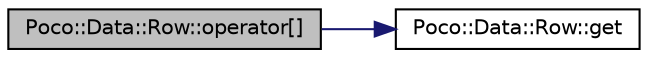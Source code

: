 digraph "Poco::Data::Row::operator[]"
{
 // LATEX_PDF_SIZE
  edge [fontname="Helvetica",fontsize="10",labelfontname="Helvetica",labelfontsize="10"];
  node [fontname="Helvetica",fontsize="10",shape=record];
  rankdir="LR";
  Node1 [label="Poco::Data::Row::operator[]",height=0.2,width=0.4,color="black", fillcolor="grey75", style="filled", fontcolor="black",tooltip="Returns the reference to data value at column location."];
  Node1 -> Node2 [color="midnightblue",fontsize="10",style="solid",fontname="Helvetica"];
  Node2 [label="Poco::Data::Row::get",height=0.2,width=0.4,color="black", fillcolor="white", style="filled",URL="$classPoco_1_1Data_1_1Row.html#a517dfcaba35715a3c865fa572a5165bd",tooltip="Destroys the Row."];
}
